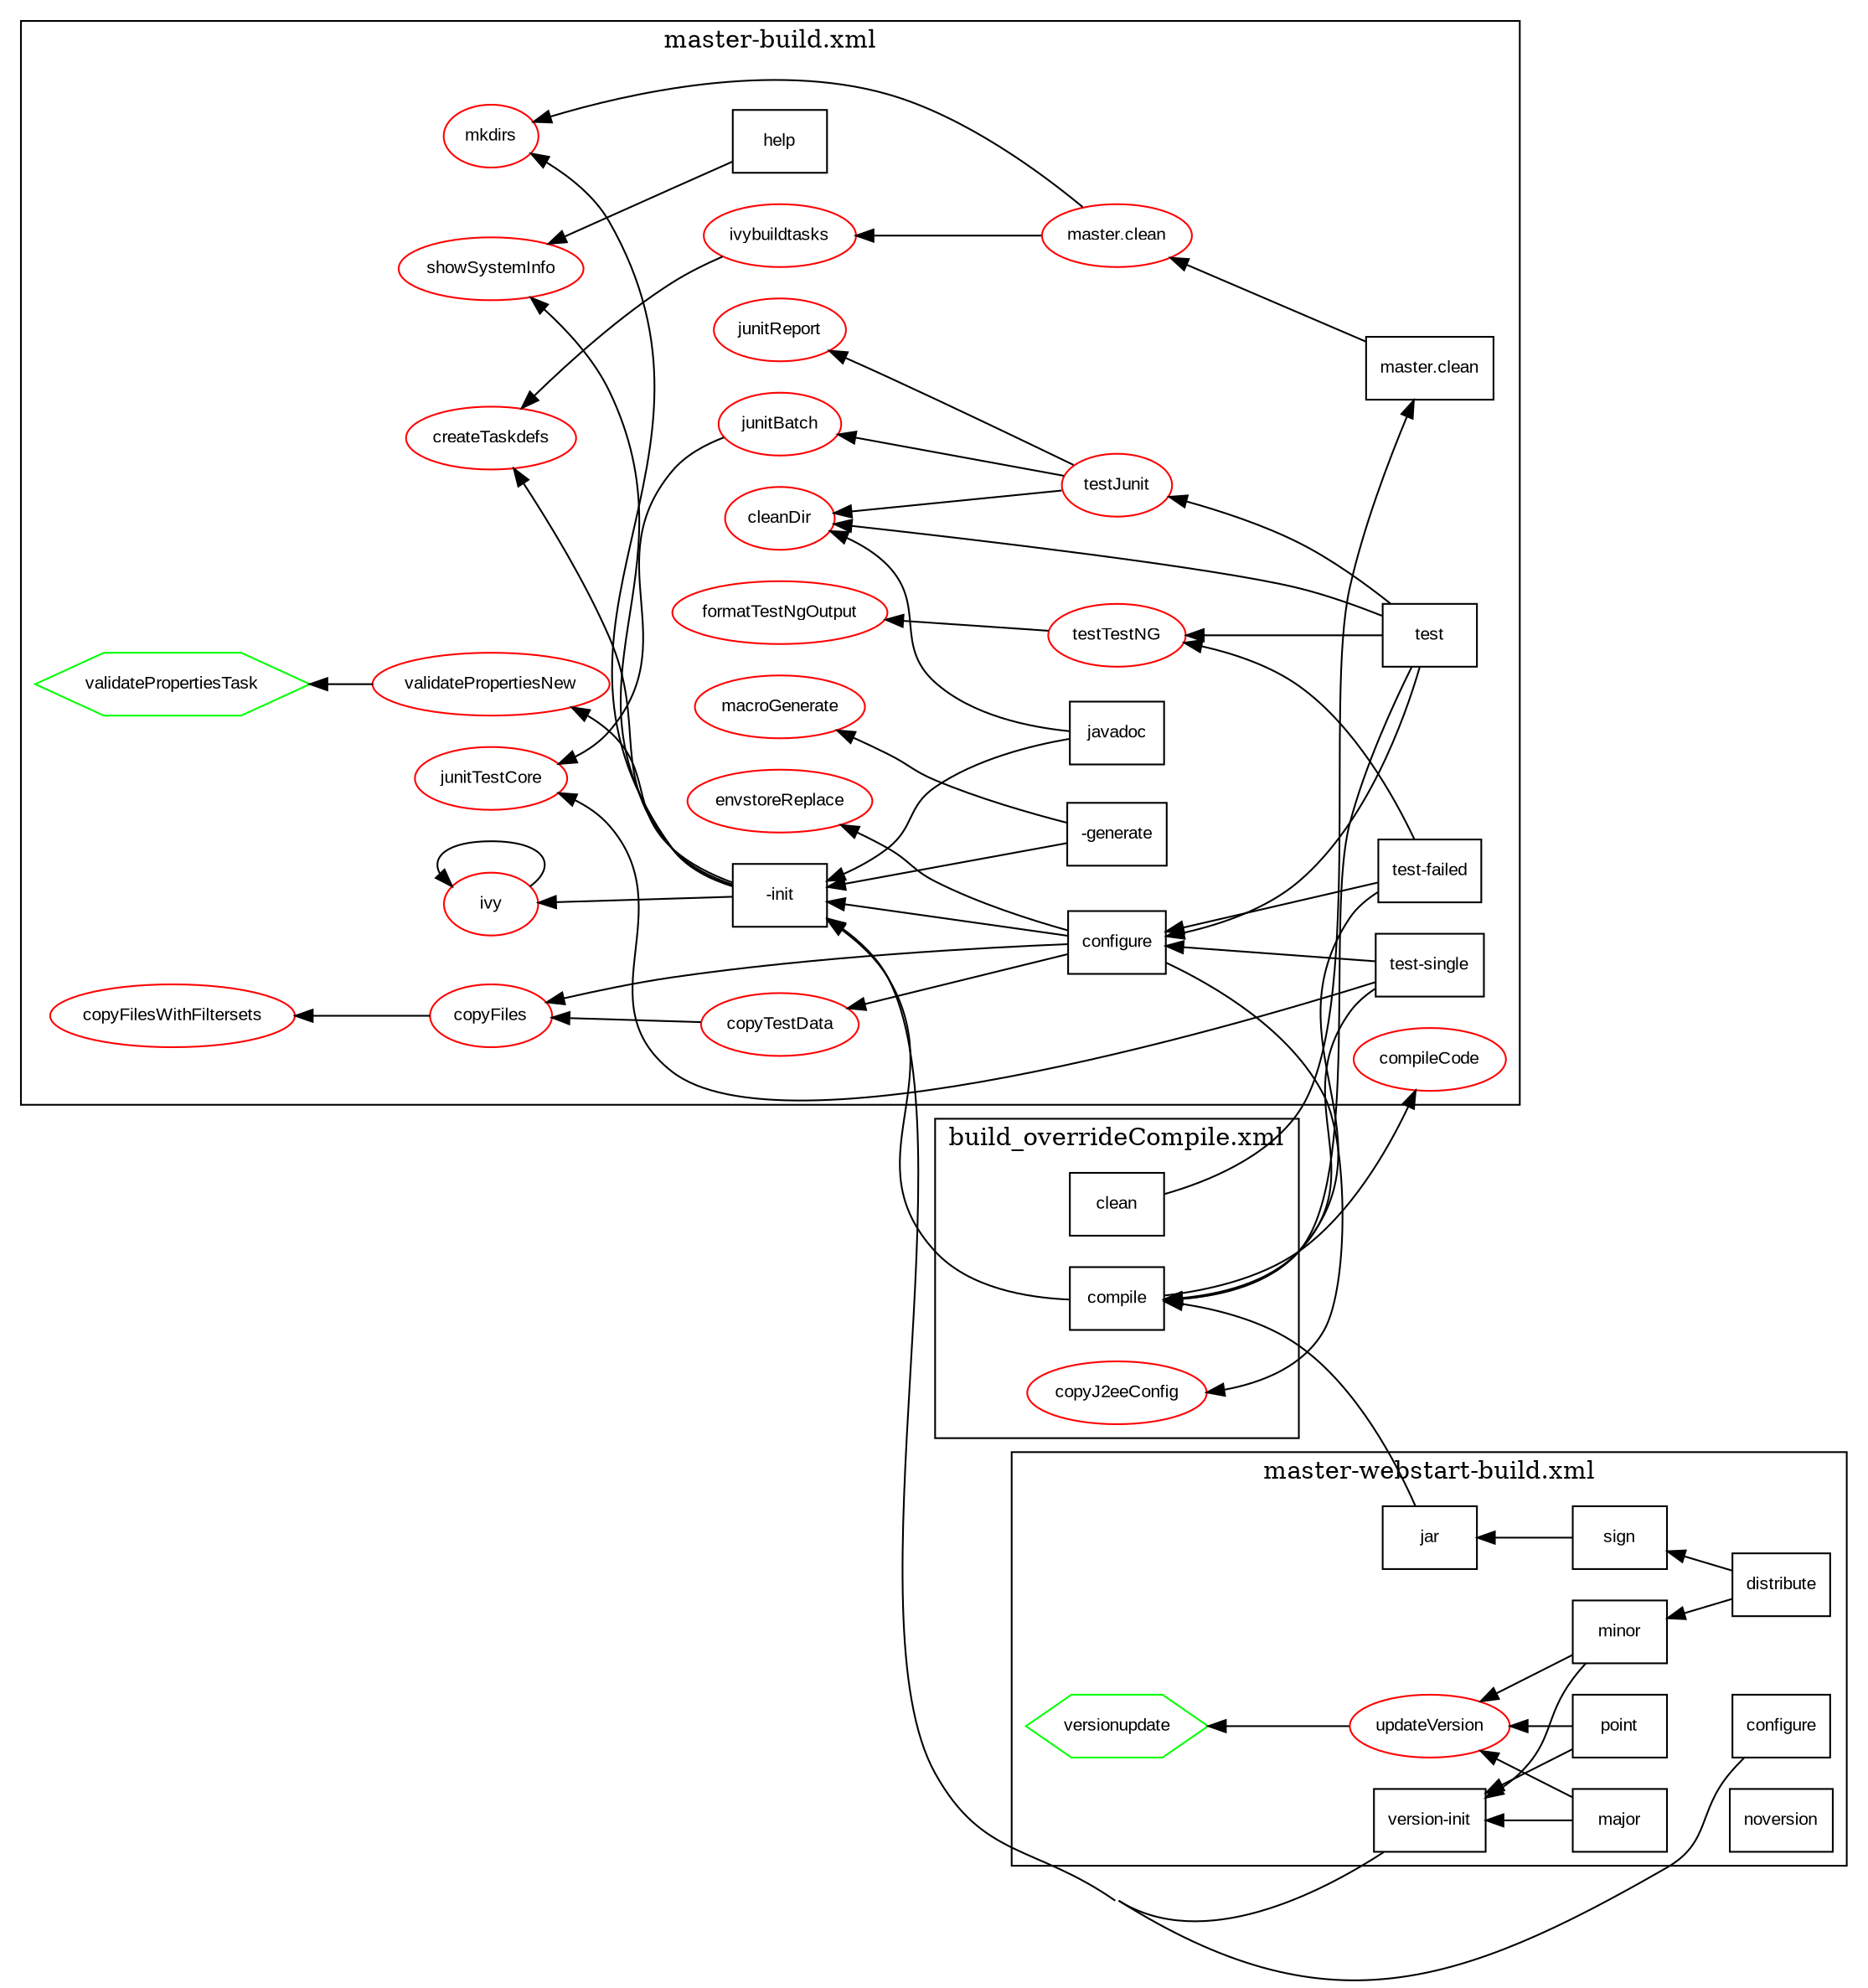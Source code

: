 digraph G {
node [shape=box,fontname="Arial",fontsize="10"];
edge [fontname="Arial",fontsize="8"];
rankdir=RL;

concentrate=true;
	subgraph cluster_0 {
		label="build_overrideCompile.xml"
		_Users_douglasbullard_Documents_JavaStuff_Google_Code_AntScriptVisualizer_Google_newTrunk_unversioned_config_MasterBuildExamples_build_overrideCompile_TARGET_compile [label="compile" shape=box color=black ];
        _Users_douglasbullard_Documents_JavaStuff_Google_Code_AntScriptVisualizer_Google_newTrunk_unversioned_config_MasterBuildExamples_build_overrideCompile_TARGET_copyJ2eeConfig [label="copyJ2eeConfig" shape=ellipse color=red ];

		_Users_douglasbullard_Documents_JavaStuff_Google_Code_AntScriptVisualizer_Google_newTrunk_unversioned_config_MasterBuildExamples_build_overrideCompile_TARGET_clean [label="clean" shape=box color=black ];
	}
	subgraph cluster_1 {
		label="master-webstart-build.xml"
		_Users_douglasbullard_Documents_JavaStuff_Google_Code_AntScriptVisualizer_Google_newTrunk_unversioned_config_MasterBuildExamples_master_build_master_webstart_build_TARGET_distribute [label="distribute" shape=box color=black ];
		_Users_douglasbullard_Documents_JavaStuff_Google_Code_AntScriptVisualizer_Google_newTrunk_unversioned_config_MasterBuildExamples_master_build_master_webstart_build_TARGET_sign [label="sign" shape=box color=black ];
		_Users_douglasbullard_Documents_JavaStuff_Google_Code_AntScriptVisualizer_Google_newTrunk_unversioned_config_MasterBuildExamples_master_build_master_webstart_build_TARGET_jar [label="jar" shape=box color=black ];
		_Users_douglasbullard_Documents_JavaStuff_Google_Code_AntScriptVisualizer_Google_newTrunk_unversioned_config_MasterBuildExamples_master_build_master_webstart_build_TARGET_configure [label="configure" shape=box color=black ];
		_Users_douglasbullard_Documents_JavaStuff_Google_Code_AntScriptVisualizer_Google_newTrunk_unversioned_config_MasterBuildExamples_master_build_master_webstart_build_TARGET_noversion [label="noversion" shape=box color=black ];
		_Users_douglasbullard_Documents_JavaStuff_Google_Code_AntScriptVisualizer_Google_newTrunk_unversioned_config_MasterBuildExamples_master_build_master_webstart_build_TARGET_version_init [label="version-init" shape=box color=black ];
		_Users_douglasbullard_Documents_JavaStuff_Google_Code_AntScriptVisualizer_Google_newTrunk_unversioned_config_MasterBuildExamples_master_build_master_webstart_build_TARGET_minor [label="minor" shape=box color=black ];
		_Users_douglasbullard_Documents_JavaStuff_Google_Code_AntScriptVisualizer_Google_newTrunk_unversioned_config_MasterBuildExamples_master_build_master_webstart_build_TARGET_point [label="point" shape=box color=black ];
		_Users_douglasbullard_Documents_JavaStuff_Google_Code_AntScriptVisualizer_Google_newTrunk_unversioned_config_MasterBuildExamples_master_build_master_webstart_build_TARGET_major [label="major" shape=box color=black ];
		_Users_douglasbullard_Documents_JavaStuff_Google_Code_AntScriptVisualizer_Google_newTrunk_unversioned_config_MasterBuildExamples_master_build_master_webstart_build_TARGET_updateVersion [label="updateVersion" shape=ellipse color=red ];
		_Users_douglasbullard_Documents_JavaStuff_Google_Code_AntScriptVisualizer_Google_newTrunk_unversioned_config_MasterBuildExamples_master_build_master_webstart_build_TARGET_versionupdate [label="versionupdate" shape=hexagon color=green ];
	}
	subgraph cluster_2 {
		label="master-build.xml"
		_Users_douglasbullard_Documents_JavaStuff_Google_Code_AntScriptVisualizer_Google_newTrunk_unversioned_config_MasterBuildExamples_master_build_master_build_TARGET__init [label="-init" shape=box color=black ];
		_Users_douglasbullard_Documents_JavaStuff_Google_Code_AntScriptVisualizer_Google_newTrunk_unversioned_config_MasterBuildExamples_master_build_master_build_TARGET_ivy [label="ivy" shape=box color=black ];
		_Users_douglasbullard_Documents_JavaStuff_Google_Code_AntScriptVisualizer_Google_newTrunk_unversioned_config_MasterBuildExamples_master_build_master_build_TARGET__generate [label="-generate" shape=box color=black ];
		_Users_douglasbullard_Documents_JavaStuff_Google_Code_AntScriptVisualizer_Google_newTrunk_unversioned_config_MasterBuildExamples_master_build_master_build_TARGET_help [label="help" shape=box color=black ];
		_Users_douglasbullard_Documents_JavaStuff_Google_Code_AntScriptVisualizer_Google_newTrunk_unversioned_config_MasterBuildExamples_master_build_master_build_TARGET_clean [label="master.clean" shape=box color=black ];
		_Users_douglasbullard_Documents_JavaStuff_Google_Code_AntScriptVisualizer_Google_newTrunk_unversioned_config_MasterBuildExamples_master_build_master_build_TARGET_test [label="test" shape=box color=black ];
		_Users_douglasbullard_Documents_JavaStuff_Google_Code_AntScriptVisualizer_Google_newTrunk_unversioned_config_MasterBuildExamples_master_build_master_build_TARGET_test_failed [label="test-failed" shape=box color=black ];
		_Users_douglasbullard_Documents_JavaStuff_Google_Code_AntScriptVisualizer_Google_newTrunk_unversioned_config_MasterBuildExamples_master_build_master_build_TARGET_test_single [label="test-single" shape=box color=black ];
		_Users_douglasbullard_Documents_JavaStuff_Google_Code_AntScriptVisualizer_Google_newTrunk_unversioned_config_MasterBuildExamples_master_build_master_build_TARGET_configure [label="configure" shape=box color=black ];
		_Users_douglasbullard_Documents_JavaStuff_Google_Code_AntScriptVisualizer_Google_newTrunk_unversioned_config_MasterBuildExamples_master_build_master_build_TARGET_javadoc [label="javadoc" shape=box color=black ];
		_Users_douglasbullard_Documents_JavaStuff_Google_Code_AntScriptVisualizer_Google_newTrunk_unversioned_config_MasterBuildExamples_master_build_master_build_TARGET_validatePropertiesNew [label="validatePropertiesNew" shape=ellipse color=red ];
		_Users_douglasbullard_Documents_JavaStuff_Google_Code_AntScriptVisualizer_Google_newTrunk_unversioned_config_MasterBuildExamples_master_build_master_build_TARGET_createTaskdefs [label="createTaskdefs" shape=ellipse color=red ];
		_Users_douglasbullard_Documents_JavaStuff_Google_Code_AntScriptVisualizer_Google_newTrunk_unversioned_config_MasterBuildExamples_master_build_master_build_TARGET_showSystemInfo [label="showSystemInfo" shape=ellipse color=red ];
		_Users_douglasbullard_Documents_JavaStuff_Google_Code_AntScriptVisualizer_Google_newTrunk_unversioned_config_MasterBuildExamples_master_build_master_build_TARGET_ivy [label="ivy" shape=ellipse color=red ];
		_Users_douglasbullard_Documents_JavaStuff_Google_Code_AntScriptVisualizer_Google_newTrunk_unversioned_config_MasterBuildExamples_master_build_master_build_TARGET_ivybuildtasks [label="ivybuildtasks" shape=ellipse color=red ];
		_Users_douglasbullard_Documents_JavaStuff_Google_Code_AntScriptVisualizer_Google_newTrunk_unversioned_config_MasterBuildExamples_master_build_master_build_TARGET_macroGenerate [label="macroGenerate" shape=ellipse color=red ];
		_Users_douglasbullard_Documents_JavaStuff_Google_Code_AntScriptVisualizer_Google_newTrunk_unversioned_config_MasterBuildExamples_master_build_master_build_TARGET_compileCode [label="compileCode" shape=ellipse color=red ];
		_Users_douglasbullard_Documents_JavaStuff_Google_Code_AntScriptVisualizer_Google_newTrunk_unversioned_config_MasterBuildExamples_master_build_master_build_TARGET_master_clean [label="master.clean" shape=ellipse color=red ];
		_Users_douglasbullard_Documents_JavaStuff_Google_Code_AntScriptVisualizer_Google_newTrunk_unversioned_config_MasterBuildExamples_master_build_master_build_TARGET_mkdirs [label="mkdirs" shape=ellipse color=red ];
		_Users_douglasbullard_Documents_JavaStuff_Google_Code_AntScriptVisualizer_Google_newTrunk_unversioned_config_MasterBuildExamples_master_build_master_build_TARGET_cleanDir [label="cleanDir" shape=ellipse color=red ];
		_Users_douglasbullard_Documents_JavaStuff_Google_Code_AntScriptVisualizer_Google_newTrunk_unversioned_config_MasterBuildExamples_master_build_master_build_TARGET_copyFiles [label="copyFiles" shape=ellipse color=red ];
		_Users_douglasbullard_Documents_JavaStuff_Google_Code_AntScriptVisualizer_Google_newTrunk_unversioned_config_MasterBuildExamples_master_build_master_build_TARGET_copyFilesWithFiltersets [label="copyFilesWithFiltersets" shape=ellipse color=red ];
		_Users_douglasbullard_Documents_JavaStuff_Google_Code_AntScriptVisualizer_Google_newTrunk_unversioned_config_MasterBuildExamples_master_build_master_build_TARGET_envstoreReplace [label="envstoreReplace" shape=ellipse color=red ];
		_Users_douglasbullard_Documents_JavaStuff_Google_Code_AntScriptVisualizer_Google_newTrunk_unversioned_config_MasterBuildExamples_master_build_master_build_TARGET_junitBatch [label="junitBatch" shape=ellipse color=red ];
		_Users_douglasbullard_Documents_JavaStuff_Google_Code_AntScriptVisualizer_Google_newTrunk_unversioned_config_MasterBuildExamples_master_build_master_build_TARGET_junitTestCore [label="junitTestCore" shape=ellipse color=red ];
		_Users_douglasbullard_Documents_JavaStuff_Google_Code_AntScriptVisualizer_Google_newTrunk_unversioned_config_MasterBuildExamples_master_build_master_build_TARGET_junitReport [label="junitReport" shape=ellipse color=red ];
		_Users_douglasbullard_Documents_JavaStuff_Google_Code_AntScriptVisualizer_Google_newTrunk_unversioned_config_MasterBuildExamples_master_build_master_build_TARGET_testTestNG [label="testTestNG" shape=ellipse color=red ];
		_Users_douglasbullard_Documents_JavaStuff_Google_Code_AntScriptVisualizer_Google_newTrunk_unversioned_config_MasterBuildExamples_master_build_master_build_TARGET_formatTestNgOutput [label="formatTestNgOutput" shape=ellipse color=red ];
		_Users_douglasbullard_Documents_JavaStuff_Google_Code_AntScriptVisualizer_Google_newTrunk_unversioned_config_MasterBuildExamples_master_build_master_build_TARGET_testJunit [label="testJunit" shape=ellipse color=red ];
		_Users_douglasbullard_Documents_JavaStuff_Google_Code_AntScriptVisualizer_Google_newTrunk_unversioned_config_MasterBuildExamples_master_build_master_build_TARGET_copyTestData [label="copyTestData" shape=ellipse color=red ];
		_Users_douglasbullard_Documents_JavaStuff_Google_Code_AntScriptVisualizer_Google_newTrunk_unversioned_config_MasterBuildExamples_master_build_master_build_TARGET_validatePropertiesTask [label="validatePropertiesTask" shape=hexagon color=green ];
	}
	_Users_douglasbullard_Documents_JavaStuff_Google_Code_AntScriptVisualizer_Google_newTrunk_unversioned_config_MasterBuildExamples_build_overrideCompile_TARGET_clean -> _Users_douglasbullard_Documents_JavaStuff_Google_Code_AntScriptVisualizer_Google_newTrunk_unversioned_config_MasterBuildExamples_master_build_master_build_TARGET_clean
		_Users_douglasbullard_Documents_JavaStuff_Google_Code_AntScriptVisualizer_Google_newTrunk_unversioned_config_MasterBuildExamples_master_build_master_build_TARGET_javadoc -> _Users_douglasbullard_Documents_JavaStuff_Google_Code_AntScriptVisualizer_Google_newTrunk_unversioned_config_MasterBuildExamples_master_build_master_build_TARGET__init;
		_Users_douglasbullard_Documents_JavaStuff_Google_Code_AntScriptVisualizer_Google_newTrunk_unversioned_config_MasterBuildExamples_master_build_master_build_TARGET_testTestNG -> _Users_douglasbullard_Documents_JavaStuff_Google_Code_AntScriptVisualizer_Google_newTrunk_unversioned_config_MasterBuildExamples_master_build_master_build_TARGET_formatTestNgOutput;
		_Users_douglasbullard_Documents_JavaStuff_Google_Code_AntScriptVisualizer_Google_newTrunk_unversioned_config_MasterBuildExamples_master_build_master_build_TARGET_test_failed -> _Users_douglasbullard_Documents_JavaStuff_Google_Code_AntScriptVisualizer_Google_newTrunk_unversioned_config_MasterBuildExamples_master_build_master_build_TARGET_testTestNG;
		_Users_douglasbullard_Documents_JavaStuff_Google_Code_AntScriptVisualizer_Google_newTrunk_unversioned_config_MasterBuildExamples_master_build_master_build_TARGET__init -> _Users_douglasbullard_Documents_JavaStuff_Google_Code_AntScriptVisualizer_Google_newTrunk_unversioned_config_MasterBuildExamples_master_build_master_build_TARGET_showSystemInfo;
		_Users_douglasbullard_Documents_JavaStuff_Google_Code_AntScriptVisualizer_Google_newTrunk_unversioned_config_MasterBuildExamples_master_build_master_build_TARGET_test -> _Users_douglasbullard_Documents_JavaStuff_Google_Code_AntScriptVisualizer_Google_newTrunk_unversioned_config_MasterBuildExamples_build_overrideCompile_TARGET_compile;
		_Users_douglasbullard_Documents_JavaStuff_Google_Code_AntScriptVisualizer_Google_newTrunk_unversioned_config_MasterBuildExamples_master_build_master_webstart_build_TARGET_major -> _Users_douglasbullard_Documents_JavaStuff_Google_Code_AntScriptVisualizer_Google_newTrunk_unversioned_config_MasterBuildExamples_master_build_master_webstart_build_TARGET_version_init;
		_Users_douglasbullard_Documents_JavaStuff_Google_Code_AntScriptVisualizer_Google_newTrunk_unversioned_config_MasterBuildExamples_master_build_master_webstart_build_TARGET_major -> _Users_douglasbullard_Documents_JavaStuff_Google_Code_AntScriptVisualizer_Google_newTrunk_unversioned_config_MasterBuildExamples_master_build_master_webstart_build_TARGET_updateVersion;
		_Users_douglasbullard_Documents_JavaStuff_Google_Code_AntScriptVisualizer_Google_newTrunk_unversioned_config_MasterBuildExamples_master_build_master_webstart_build_TARGET_sign -> _Users_douglasbullard_Documents_JavaStuff_Google_Code_AntScriptVisualizer_Google_newTrunk_unversioned_config_MasterBuildExamples_master_build_master_webstart_build_TARGET_jar;
		_Users_douglasbullard_Documents_JavaStuff_Google_Code_AntScriptVisualizer_Google_newTrunk_unversioned_config_MasterBuildExamples_master_build_master_build_TARGET_copyFiles -> _Users_douglasbullard_Documents_JavaStuff_Google_Code_AntScriptVisualizer_Google_newTrunk_unversioned_config_MasterBuildExamples_master_build_master_build_TARGET_copyFilesWithFiltersets;
		_Users_douglasbullard_Documents_JavaStuff_Google_Code_AntScriptVisualizer_Google_newTrunk_unversioned_config_MasterBuildExamples_master_build_master_build_TARGET_testJunit -> _Users_douglasbullard_Documents_JavaStuff_Google_Code_AntScriptVisualizer_Google_newTrunk_unversioned_config_MasterBuildExamples_master_build_master_build_TARGET_junitBatch;
		_Users_douglasbullard_Documents_JavaStuff_Google_Code_AntScriptVisualizer_Google_newTrunk_unversioned_config_MasterBuildExamples_master_build_master_webstart_build_TARGET_point -> _Users_douglasbullard_Documents_JavaStuff_Google_Code_AntScriptVisualizer_Google_newTrunk_unversioned_config_MasterBuildExamples_master_build_master_webstart_build_TARGET_updateVersion;
		_Users_douglasbullard_Documents_JavaStuff_Google_Code_AntScriptVisualizer_Google_newTrunk_unversioned_config_MasterBuildExamples_master_build_master_build_TARGET__init -> _Users_douglasbullard_Documents_JavaStuff_Google_Code_AntScriptVisualizer_Google_newTrunk_unversioned_config_MasterBuildExamples_master_build_master_build_TARGET_mkdirs;
		_Users_douglasbullard_Documents_JavaStuff_Google_Code_AntScriptVisualizer_Google_newTrunk_unversioned_config_MasterBuildExamples_master_build_master_build_TARGET__init -> _Users_douglasbullard_Documents_JavaStuff_Google_Code_AntScriptVisualizer_Google_newTrunk_unversioned_config_MasterBuildExamples_master_build_master_build_TARGET_validatePropertiesNew;
		_Users_douglasbullard_Documents_JavaStuff_Google_Code_AntScriptVisualizer_Google_newTrunk_unversioned_config_MasterBuildExamples_master_build_master_build_TARGET_test -> _Users_douglasbullard_Documents_JavaStuff_Google_Code_AntScriptVisualizer_Google_newTrunk_unversioned_config_MasterBuildExamples_master_build_master_build_TARGET_configure;
		_Users_douglasbullard_Documents_JavaStuff_Google_Code_AntScriptVisualizer_Google_newTrunk_unversioned_config_MasterBuildExamples_master_build_master_build_TARGET_configure -> _Users_douglasbullard_Documents_JavaStuff_Google_Code_AntScriptVisualizer_Google_newTrunk_unversioned_config_MasterBuildExamples_master_build_master_build_TARGET_envstoreReplace;
		_Users_douglasbullard_Documents_JavaStuff_Google_Code_AntScriptVisualizer_Google_newTrunk_unversioned_config_MasterBuildExamples_master_build_master_webstart_build_TARGET_jar -> _Users_douglasbullard_Documents_JavaStuff_Google_Code_AntScriptVisualizer_Google_newTrunk_unversioned_config_MasterBuildExamples_build_overrideCompile_TARGET_compile;
		_Users_douglasbullard_Documents_JavaStuff_Google_Code_AntScriptVisualizer_Google_newTrunk_unversioned_config_MasterBuildExamples_master_build_master_build_TARGET_configure -> _Users_douglasbullard_Documents_JavaStuff_Google_Code_AntScriptVisualizer_Google_newTrunk_unversioned_config_MasterBuildExamples_master_build_master_build_TARGET_copyFiles;
		_Users_douglasbullard_Documents_JavaStuff_Google_Code_AntScriptVisualizer_Google_newTrunk_unversioned_config_MasterBuildExamples_master_build_master_build_TARGET__generate -> _Users_douglasbullard_Documents_JavaStuff_Google_Code_AntScriptVisualizer_Google_newTrunk_unversioned_config_MasterBuildExamples_master_build_master_build_TARGET__init;
		_Users_douglasbullard_Documents_JavaStuff_Google_Code_AntScriptVisualizer_Google_newTrunk_unversioned_config_MasterBuildExamples_master_build_master_build_TARGET_copyTestData -> _Users_douglasbullard_Documents_JavaStuff_Google_Code_AntScriptVisualizer_Google_newTrunk_unversioned_config_MasterBuildExamples_master_build_master_build_TARGET_copyFiles;
		_Users_douglasbullard_Documents_JavaStuff_Google_Code_AntScriptVisualizer_Google_newTrunk_unversioned_config_MasterBuildExamples_master_build_master_build_TARGET_clean -> _Users_douglasbullard_Documents_JavaStuff_Google_Code_AntScriptVisualizer_Google_newTrunk_unversioned_config_MasterBuildExamples_master_build_master_build_TARGET_master_clean;
		_Users_douglasbullard_Documents_JavaStuff_Google_Code_AntScriptVisualizer_Google_newTrunk_unversioned_config_MasterBuildExamples_build_overrideCompile_TARGET_compile -> _Users_douglasbullard_Documents_JavaStuff_Google_Code_AntScriptVisualizer_Google_newTrunk_unversioned_config_MasterBuildExamples_master_build_master_build_TARGET__init;
		_Users_douglasbullard_Documents_JavaStuff_Google_Code_AntScriptVisualizer_Google_newTrunk_unversioned_config_MasterBuildExamples_build_overrideCompile_TARGET_compile -> _Users_douglasbullard_Documents_JavaStuff_Google_Code_AntScriptVisualizer_Google_newTrunk_unversioned_config_MasterBuildExamples_master_build_master_build_TARGET_compileCode;
		_Users_douglasbullard_Documents_JavaStuff_Google_Code_AntScriptVisualizer_Google_newTrunk_unversioned_config_MasterBuildExamples_master_build_master_build_TARGET_help -> _Users_douglasbullard_Documents_JavaStuff_Google_Code_AntScriptVisualizer_Google_newTrunk_unversioned_config_MasterBuildExamples_master_build_master_build_TARGET_showSystemInfo;
		_Users_douglasbullard_Documents_JavaStuff_Google_Code_AntScriptVisualizer_Google_newTrunk_unversioned_config_MasterBuildExamples_master_build_master_webstart_build_TARGET_distribute -> _Users_douglasbullard_Documents_JavaStuff_Google_Code_AntScriptVisualizer_Google_newTrunk_unversioned_config_MasterBuildExamples_master_build_master_webstart_build_TARGET_minor;
		_Users_douglasbullard_Documents_JavaStuff_Google_Code_AntScriptVisualizer_Google_newTrunk_unversioned_config_MasterBuildExamples_master_build_master_webstart_build_TARGET_point -> _Users_douglasbullard_Documents_JavaStuff_Google_Code_AntScriptVisualizer_Google_newTrunk_unversioned_config_MasterBuildExamples_master_build_master_webstart_build_TARGET_version_init;
		_Users_douglasbullard_Documents_JavaStuff_Google_Code_AntScriptVisualizer_Google_newTrunk_unversioned_config_MasterBuildExamples_master_build_master_webstart_build_TARGET_minor -> _Users_douglasbullard_Documents_JavaStuff_Google_Code_AntScriptVisualizer_Google_newTrunk_unversioned_config_MasterBuildExamples_master_build_master_webstart_build_TARGET_updateVersion;
		_Users_douglasbullard_Documents_JavaStuff_Google_Code_AntScriptVisualizer_Google_newTrunk_unversioned_config_MasterBuildExamples_master_build_master_build_TARGET_configure -> _Users_douglasbullard_Documents_JavaStuff_Google_Code_AntScriptVisualizer_Google_newTrunk_unversioned_config_MasterBuildExamples_master_build_master_build_TARGET_copyTestData;
		_Users_douglasbullard_Documents_JavaStuff_Google_Code_AntScriptVisualizer_Google_newTrunk_unversioned_config_MasterBuildExamples_master_build_master_build_TARGET_junitBatch -> _Users_douglasbullard_Documents_JavaStuff_Google_Code_AntScriptVisualizer_Google_newTrunk_unversioned_config_MasterBuildExamples_master_build_master_build_TARGET_junitTestCore;
		_Users_douglasbullard_Documents_JavaStuff_Google_Code_AntScriptVisualizer_Google_newTrunk_unversioned_config_MasterBuildExamples_master_build_master_webstart_build_TARGET_distribute -> _Users_douglasbullard_Documents_JavaStuff_Google_Code_AntScriptVisualizer_Google_newTrunk_unversioned_config_MasterBuildExamples_master_build_master_webstart_build_TARGET_sign;
		_Users_douglasbullard_Documents_JavaStuff_Google_Code_AntScriptVisualizer_Google_newTrunk_unversioned_config_MasterBuildExamples_master_build_master_webstart_build_TARGET_configure -> _Users_douglasbullard_Documents_JavaStuff_Google_Code_AntScriptVisualizer_Google_newTrunk_unversioned_config_MasterBuildExamples_master_build_master_build_TARGET__init;
		_Users_douglasbullard_Documents_JavaStuff_Google_Code_AntScriptVisualizer_Google_newTrunk_unversioned_config_MasterBuildExamples_master_build_master_build_TARGET_test_failed -> _Users_douglasbullard_Documents_JavaStuff_Google_Code_AntScriptVisualizer_Google_newTrunk_unversioned_config_MasterBuildExamples_master_build_master_build_TARGET_configure;
		_Users_douglasbullard_Documents_JavaStuff_Google_Code_AntScriptVisualizer_Google_newTrunk_unversioned_config_MasterBuildExamples_master_build_master_webstart_build_TARGET_updateVersion -> _Users_douglasbullard_Documents_JavaStuff_Google_Code_AntScriptVisualizer_Google_newTrunk_unversioned_config_MasterBuildExamples_master_build_master_webstart_build_TARGET_versionupdate;
		_Users_douglasbullard_Documents_JavaStuff_Google_Code_AntScriptVisualizer_Google_newTrunk_unversioned_config_MasterBuildExamples_master_build_master_webstart_build_TARGET_minor -> _Users_douglasbullard_Documents_JavaStuff_Google_Code_AntScriptVisualizer_Google_newTrunk_unversioned_config_MasterBuildExamples_master_build_master_webstart_build_TARGET_version_init;
		_Users_douglasbullard_Documents_JavaStuff_Google_Code_AntScriptVisualizer_Google_newTrunk_unversioned_config_MasterBuildExamples_master_build_master_build_TARGET_test -> _Users_douglasbullard_Documents_JavaStuff_Google_Code_AntScriptVisualizer_Google_newTrunk_unversioned_config_MasterBuildExamples_master_build_master_build_TARGET_testTestNG;
		_Users_douglasbullard_Documents_JavaStuff_Google_Code_AntScriptVisualizer_Google_newTrunk_unversioned_config_MasterBuildExamples_master_build_master_build_TARGET_testJunit -> _Users_douglasbullard_Documents_JavaStuff_Google_Code_AntScriptVisualizer_Google_newTrunk_unversioned_config_MasterBuildExamples_master_build_master_build_TARGET_junitReport;
		_Users_douglasbullard_Documents_JavaStuff_Google_Code_AntScriptVisualizer_Google_newTrunk_unversioned_config_MasterBuildExamples_master_build_master_build_TARGET_ivy -> _Users_douglasbullard_Documents_JavaStuff_Google_Code_AntScriptVisualizer_Google_newTrunk_unversioned_config_MasterBuildExamples_master_build_master_build_TARGET_ivy;
		_Users_douglasbullard_Documents_JavaStuff_Google_Code_AntScriptVisualizer_Google_newTrunk_unversioned_config_MasterBuildExamples_master_build_master_build_TARGET_ivybuildtasks -> _Users_douglasbullard_Documents_JavaStuff_Google_Code_AntScriptVisualizer_Google_newTrunk_unversioned_config_MasterBuildExamples_master_build_master_build_TARGET_createTaskdefs;
		_Users_douglasbullard_Documents_JavaStuff_Google_Code_AntScriptVisualizer_Google_newTrunk_unversioned_config_MasterBuildExamples_master_build_master_build_TARGET_master_clean -> _Users_douglasbullard_Documents_JavaStuff_Google_Code_AntScriptVisualizer_Google_newTrunk_unversioned_config_MasterBuildExamples_master_build_master_build_TARGET_mkdirs;
		_Users_douglasbullard_Documents_JavaStuff_Google_Code_AntScriptVisualizer_Google_newTrunk_unversioned_config_MasterBuildExamples_master_build_master_build_TARGET_javadoc -> _Users_douglasbullard_Documents_JavaStuff_Google_Code_AntScriptVisualizer_Google_newTrunk_unversioned_config_MasterBuildExamples_master_build_master_build_TARGET_cleanDir;
		_Users_douglasbullard_Documents_JavaStuff_Google_Code_AntScriptVisualizer_Google_newTrunk_unversioned_config_MasterBuildExamples_master_build_master_build_TARGET_validatePropertiesNew -> _Users_douglasbullard_Documents_JavaStuff_Google_Code_AntScriptVisualizer_Google_newTrunk_unversioned_config_MasterBuildExamples_master_build_master_build_TARGET_validatePropertiesTask;
		_Users_douglasbullard_Documents_JavaStuff_Google_Code_AntScriptVisualizer_Google_newTrunk_unversioned_config_MasterBuildExamples_master_build_master_webstart_build_TARGET_version_init -> _Users_douglasbullard_Documents_JavaStuff_Google_Code_AntScriptVisualizer_Google_newTrunk_unversioned_config_MasterBuildExamples_master_build_master_build_TARGET__init;
		_Users_douglasbullard_Documents_JavaStuff_Google_Code_AntScriptVisualizer_Google_newTrunk_unversioned_config_MasterBuildExamples_master_build_master_build_TARGET__generate -> _Users_douglasbullard_Documents_JavaStuff_Google_Code_AntScriptVisualizer_Google_newTrunk_unversioned_config_MasterBuildExamples_master_build_master_build_TARGET_macroGenerate;
		_Users_douglasbullard_Documents_JavaStuff_Google_Code_AntScriptVisualizer_Google_newTrunk_unversioned_config_MasterBuildExamples_master_build_master_build_TARGET_configure -> _Users_douglasbullard_Documents_JavaStuff_Google_Code_AntScriptVisualizer_Google_newTrunk_unversioned_config_MasterBuildExamples_build_overrideCompile_TARGET_copyJ2eeConfig;
		_Users_douglasbullard_Documents_JavaStuff_Google_Code_AntScriptVisualizer_Google_newTrunk_unversioned_config_MasterBuildExamples_master_build_master_build_TARGET_configure -> _Users_douglasbullard_Documents_JavaStuff_Google_Code_AntScriptVisualizer_Google_newTrunk_unversioned_config_MasterBuildExamples_master_build_master_build_TARGET__init;
		_Users_douglasbullard_Documents_JavaStuff_Google_Code_AntScriptVisualizer_Google_newTrunk_unversioned_config_MasterBuildExamples_master_build_master_build_TARGET_test -> _Users_douglasbullard_Documents_JavaStuff_Google_Code_AntScriptVisualizer_Google_newTrunk_unversioned_config_MasterBuildExamples_master_build_master_build_TARGET_cleanDir;
		_Users_douglasbullard_Documents_JavaStuff_Google_Code_AntScriptVisualizer_Google_newTrunk_unversioned_config_MasterBuildExamples_master_build_master_build_TARGET__init -> _Users_douglasbullard_Documents_JavaStuff_Google_Code_AntScriptVisualizer_Google_newTrunk_unversioned_config_MasterBuildExamples_master_build_master_build_TARGET_ivy;
		_Users_douglasbullard_Documents_JavaStuff_Google_Code_AntScriptVisualizer_Google_newTrunk_unversioned_config_MasterBuildExamples_master_build_master_build_TARGET_test_single -> _Users_douglasbullard_Documents_JavaStuff_Google_Code_AntScriptVisualizer_Google_newTrunk_unversioned_config_MasterBuildExamples_build_overrideCompile_TARGET_compile;
		_Users_douglasbullard_Documents_JavaStuff_Google_Code_AntScriptVisualizer_Google_newTrunk_unversioned_config_MasterBuildExamples_master_build_master_build_TARGET__init -> _Users_douglasbullard_Documents_JavaStuff_Google_Code_AntScriptVisualizer_Google_newTrunk_unversioned_config_MasterBuildExamples_master_build_master_build_TARGET_createTaskdefs;
		_Users_douglasbullard_Documents_JavaStuff_Google_Code_AntScriptVisualizer_Google_newTrunk_unversioned_config_MasterBuildExamples_master_build_master_build_TARGET_test_single -> _Users_douglasbullard_Documents_JavaStuff_Google_Code_AntScriptVisualizer_Google_newTrunk_unversioned_config_MasterBuildExamples_master_build_master_build_TARGET_junitTestCore;
		_Users_douglasbullard_Documents_JavaStuff_Google_Code_AntScriptVisualizer_Google_newTrunk_unversioned_config_MasterBuildExamples_master_build_master_build_TARGET_test_failed -> _Users_douglasbullard_Documents_JavaStuff_Google_Code_AntScriptVisualizer_Google_newTrunk_unversioned_config_MasterBuildExamples_build_overrideCompile_TARGET_compile;
		_Users_douglasbullard_Documents_JavaStuff_Google_Code_AntScriptVisualizer_Google_newTrunk_unversioned_config_MasterBuildExamples_master_build_master_build_TARGET_testJunit -> _Users_douglasbullard_Documents_JavaStuff_Google_Code_AntScriptVisualizer_Google_newTrunk_unversioned_config_MasterBuildExamples_master_build_master_build_TARGET_cleanDir;
		_Users_douglasbullard_Documents_JavaStuff_Google_Code_AntScriptVisualizer_Google_newTrunk_unversioned_config_MasterBuildExamples_master_build_master_build_TARGET_test -> _Users_douglasbullard_Documents_JavaStuff_Google_Code_AntScriptVisualizer_Google_newTrunk_unversioned_config_MasterBuildExamples_master_build_master_build_TARGET_testJunit;
		_Users_douglasbullard_Documents_JavaStuff_Google_Code_AntScriptVisualizer_Google_newTrunk_unversioned_config_MasterBuildExamples_master_build_master_build_TARGET_test_single -> _Users_douglasbullard_Documents_JavaStuff_Google_Code_AntScriptVisualizer_Google_newTrunk_unversioned_config_MasterBuildExamples_master_build_master_build_TARGET_configure;
		_Users_douglasbullard_Documents_JavaStuff_Google_Code_AntScriptVisualizer_Google_newTrunk_unversioned_config_MasterBuildExamples_master_build_master_build_TARGET_master_clean -> _Users_douglasbullard_Documents_JavaStuff_Google_Code_AntScriptVisualizer_Google_newTrunk_unversioned_config_MasterBuildExamples_master_build_master_build_TARGET_ivybuildtasks;
}